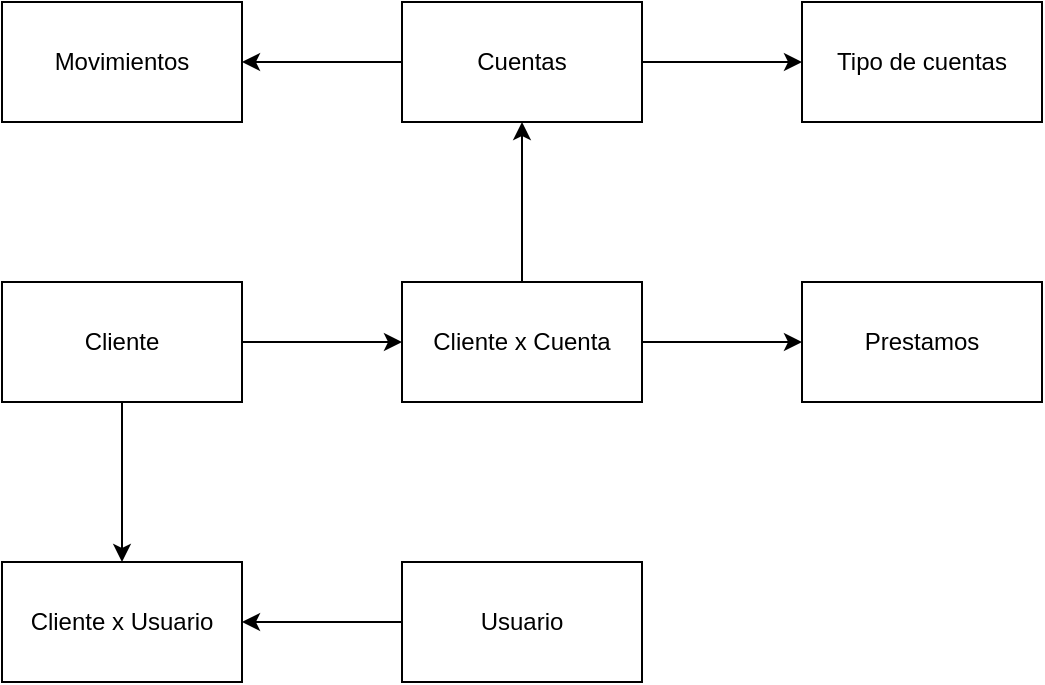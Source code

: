 <mxfile version="13.1.11" type="device"><diagram id="_gkLIs0uk-5TrZUXJcpD" name="Page-1"><mxGraphModel dx="981" dy="546" grid="1" gridSize="10" guides="1" tooltips="1" connect="1" arrows="1" fold="1" page="1" pageScale="1" pageWidth="827" pageHeight="1169" math="0" shadow="0"><root><mxCell id="0"/><mxCell id="1" parent="0"/><mxCell id="7OMqnaxfyBUedHA_ljI--3" value="" style="edgeStyle=orthogonalEdgeStyle;rounded=0;orthogonalLoop=1;jettySize=auto;html=1;" edge="1" parent="1" source="7OMqnaxfyBUedHA_ljI--1" target="7OMqnaxfyBUedHA_ljI--2"><mxGeometry relative="1" as="geometry"/></mxCell><mxCell id="7OMqnaxfyBUedHA_ljI--8" value="" style="edgeStyle=orthogonalEdgeStyle;rounded=0;orthogonalLoop=1;jettySize=auto;html=1;" edge="1" parent="1" source="7OMqnaxfyBUedHA_ljI--1" target="7OMqnaxfyBUedHA_ljI--7"><mxGeometry relative="1" as="geometry"/></mxCell><mxCell id="7OMqnaxfyBUedHA_ljI--1" value="&lt;div&gt;Cliente&lt;/div&gt;" style="rounded=0;whiteSpace=wrap;html=1;" vertex="1" parent="1"><mxGeometry x="160" y="140" width="120" height="60" as="geometry"/></mxCell><mxCell id="7OMqnaxfyBUedHA_ljI--12" value="" style="edgeStyle=orthogonalEdgeStyle;rounded=0;orthogonalLoop=1;jettySize=auto;html=1;exitX=0;exitY=0.5;exitDx=0;exitDy=0;" edge="1" parent="1" source="7OMqnaxfyBUedHA_ljI--18" target="7OMqnaxfyBUedHA_ljI--11"><mxGeometry relative="1" as="geometry"/></mxCell><mxCell id="7OMqnaxfyBUedHA_ljI--16" value="" style="edgeStyle=orthogonalEdgeStyle;rounded=0;orthogonalLoop=1;jettySize=auto;html=1;exitX=1;exitY=0.5;exitDx=0;exitDy=0;" edge="1" parent="1" source="7OMqnaxfyBUedHA_ljI--18" target="7OMqnaxfyBUedHA_ljI--15"><mxGeometry relative="1" as="geometry"/></mxCell><mxCell id="7OMqnaxfyBUedHA_ljI--19" value="" style="edgeStyle=orthogonalEdgeStyle;rounded=0;orthogonalLoop=1;jettySize=auto;html=1;" edge="1" parent="1" source="7OMqnaxfyBUedHA_ljI--7" target="7OMqnaxfyBUedHA_ljI--18"><mxGeometry relative="1" as="geometry"/></mxCell><mxCell id="7OMqnaxfyBUedHA_ljI--22" value="" style="edgeStyle=orthogonalEdgeStyle;rounded=0;orthogonalLoop=1;jettySize=auto;html=1;" edge="1" parent="1" source="7OMqnaxfyBUedHA_ljI--7" target="7OMqnaxfyBUedHA_ljI--21"><mxGeometry relative="1" as="geometry"/></mxCell><mxCell id="7OMqnaxfyBUedHA_ljI--7" value="&lt;div&gt;Cliente x Cuenta&lt;br&gt;&lt;/div&gt;" style="rounded=0;whiteSpace=wrap;html=1;" vertex="1" parent="1"><mxGeometry x="360" y="140" width="120" height="60" as="geometry"/></mxCell><mxCell id="7OMqnaxfyBUedHA_ljI--21" value="Prestamos" style="rounded=0;whiteSpace=wrap;html=1;" vertex="1" parent="1"><mxGeometry x="560" y="140" width="120" height="60" as="geometry"/></mxCell><mxCell id="7OMqnaxfyBUedHA_ljI--18" value="&lt;div&gt;Cuentas&lt;br&gt;&lt;/div&gt;" style="rounded=0;whiteSpace=wrap;html=1;" vertex="1" parent="1"><mxGeometry x="360" width="120" height="60" as="geometry"/></mxCell><mxCell id="7OMqnaxfyBUedHA_ljI--15" value="Tipo de cuentas" style="rounded=0;whiteSpace=wrap;html=1;" vertex="1" parent="1"><mxGeometry x="560" width="120" height="60" as="geometry"/></mxCell><mxCell id="7OMqnaxfyBUedHA_ljI--2" value="Cliente x Usuario" style="rounded=0;whiteSpace=wrap;html=1;" vertex="1" parent="1"><mxGeometry x="160" y="280" width="120" height="60" as="geometry"/></mxCell><mxCell id="7OMqnaxfyBUedHA_ljI--6" value="" style="edgeStyle=orthogonalEdgeStyle;rounded=0;orthogonalLoop=1;jettySize=auto;html=1;" edge="1" parent="1" source="7OMqnaxfyBUedHA_ljI--4" target="7OMqnaxfyBUedHA_ljI--2"><mxGeometry relative="1" as="geometry"/></mxCell><mxCell id="7OMqnaxfyBUedHA_ljI--4" value="&lt;div&gt;Usuario&lt;/div&gt;" style="rounded=0;whiteSpace=wrap;html=1;" vertex="1" parent="1"><mxGeometry x="360" y="280" width="120" height="60" as="geometry"/></mxCell><mxCell id="7OMqnaxfyBUedHA_ljI--11" value="Movimientos" style="rounded=0;whiteSpace=wrap;html=1;" vertex="1" parent="1"><mxGeometry x="160" width="120" height="60" as="geometry"/></mxCell></root></mxGraphModel></diagram></mxfile>